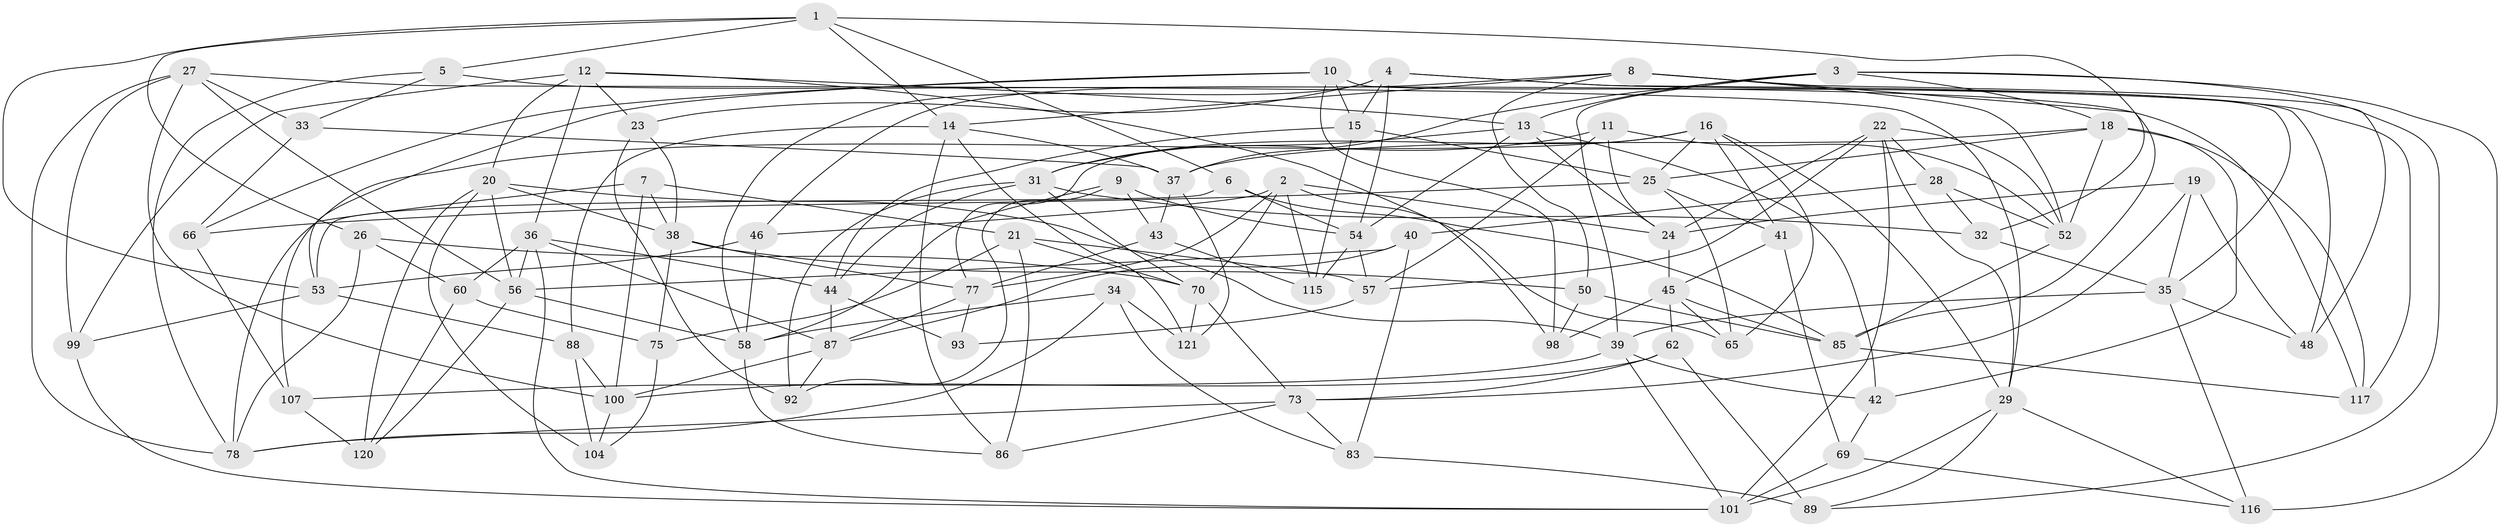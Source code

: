 // Generated by graph-tools (version 1.1) at 2025/24/03/03/25 07:24:24]
// undirected, 81 vertices, 200 edges
graph export_dot {
graph [start="1"]
  node [color=gray90,style=filled];
  1 [super="+30"];
  2 [super="+67"];
  3 [super="+63"];
  4 [super="+81"];
  5;
  6;
  7;
  8 [super="+51"];
  9;
  10 [super="+71"];
  11;
  12 [super="+17"];
  13 [super="+47"];
  14 [super="+91"];
  15 [super="+90"];
  16 [super="+112"];
  18 [super="+61"];
  19;
  20 [super="+59"];
  21 [super="+68"];
  22 [super="+55"];
  23;
  24 [super="+119"];
  25 [super="+49"];
  26;
  27 [super="+94"];
  28;
  29 [super="+76"];
  31 [super="+79"];
  32;
  33;
  34;
  35 [super="+111"];
  36 [super="+103"];
  37 [super="+118"];
  38 [super="+97"];
  39 [super="+114"];
  40;
  41;
  42;
  43;
  44 [super="+84"];
  45 [super="+109"];
  46;
  48;
  50;
  52 [super="+74"];
  53 [super="+64"];
  54 [super="+105"];
  56 [super="+95"];
  57 [super="+80"];
  58 [super="+72"];
  60;
  62;
  65;
  66;
  69;
  70 [super="+113"];
  73 [super="+122"];
  75;
  77 [super="+82"];
  78 [super="+108"];
  83;
  85 [super="+102"];
  86;
  87 [super="+96"];
  88;
  89;
  92;
  93;
  98;
  99;
  100 [super="+110"];
  101 [super="+106"];
  104;
  107;
  115;
  116;
  117;
  120;
  121;
  1 -- 6;
  1 -- 26;
  1 -- 5;
  1 -- 32;
  1 -- 14;
  1 -- 53;
  2 -- 115;
  2 -- 24;
  2 -- 65;
  2 -- 46;
  2 -- 77;
  2 -- 70;
  3 -- 89;
  3 -- 116;
  3 -- 18;
  3 -- 13;
  3 -- 39;
  3 -- 37;
  4 -- 54;
  4 -- 23;
  4 -- 48;
  4 -- 58;
  4 -- 117;
  4 -- 15;
  5 -- 33;
  5 -- 117;
  5 -- 78;
  6 -- 54;
  6 -- 85;
  6 -- 53;
  7 -- 21;
  7 -- 78;
  7 -- 38;
  7 -- 100;
  8 -- 85;
  8 -- 50;
  8 -- 48;
  8 -- 52;
  8 -- 46;
  8 -- 14;
  9 -- 43;
  9 -- 92;
  9 -- 58;
  9 -- 54;
  10 -- 98;
  10 -- 35;
  10 -- 15 [weight=2];
  10 -- 66;
  10 -- 53;
  11 -- 31;
  11 -- 57;
  11 -- 24;
  11 -- 52;
  12 -- 99;
  12 -- 20;
  12 -- 13;
  12 -- 98;
  12 -- 36;
  12 -- 23;
  13 -- 42;
  13 -- 54;
  13 -- 31;
  13 -- 24;
  14 -- 121;
  14 -- 88;
  14 -- 86;
  14 -- 37;
  15 -- 44;
  15 -- 25;
  15 -- 115;
  16 -- 77;
  16 -- 107;
  16 -- 41;
  16 -- 65;
  16 -- 25;
  16 -- 29;
  18 -- 42;
  18 -- 25;
  18 -- 52;
  18 -- 117;
  18 -- 37;
  19 -- 73;
  19 -- 48;
  19 -- 24;
  19 -- 35;
  20 -- 104;
  20 -- 38;
  20 -- 56;
  20 -- 120;
  20 -- 39;
  21 -- 75;
  21 -- 57 [weight=2];
  21 -- 86;
  21 -- 70;
  22 -- 52;
  22 -- 29;
  22 -- 24;
  22 -- 57;
  22 -- 28;
  22 -- 101;
  23 -- 38;
  23 -- 92;
  24 -- 45;
  25 -- 41;
  25 -- 65;
  25 -- 66;
  26 -- 60;
  26 -- 70;
  26 -- 78;
  27 -- 99;
  27 -- 78;
  27 -- 33;
  27 -- 100;
  27 -- 56;
  27 -- 29;
  28 -- 32;
  28 -- 40;
  28 -- 52;
  29 -- 101;
  29 -- 116;
  29 -- 89;
  31 -- 44;
  31 -- 32;
  31 -- 92;
  31 -- 70;
  32 -- 35;
  33 -- 37;
  33 -- 66;
  34 -- 121;
  34 -- 83;
  34 -- 78;
  34 -- 58;
  35 -- 48;
  35 -- 39;
  35 -- 116;
  36 -- 56;
  36 -- 60;
  36 -- 44;
  36 -- 101;
  36 -- 87;
  37 -- 43;
  37 -- 121;
  38 -- 50;
  38 -- 75;
  38 -- 77;
  39 -- 42;
  39 -- 107;
  39 -- 101;
  40 -- 83;
  40 -- 87;
  40 -- 56;
  41 -- 69;
  41 -- 45;
  42 -- 69;
  43 -- 77;
  43 -- 115;
  44 -- 93 [weight=2];
  44 -- 87;
  45 -- 98;
  45 -- 85;
  45 -- 65;
  45 -- 62;
  46 -- 53;
  46 -- 58;
  50 -- 98;
  50 -- 85;
  52 -- 85;
  53 -- 99;
  53 -- 88;
  54 -- 57;
  54 -- 115;
  56 -- 58;
  56 -- 120;
  57 -- 93;
  58 -- 86;
  60 -- 120;
  60 -- 75;
  62 -- 89;
  62 -- 100;
  62 -- 73;
  66 -- 107;
  69 -- 116;
  69 -- 101;
  70 -- 73;
  70 -- 121;
  73 -- 83;
  73 -- 86;
  73 -- 78;
  75 -- 104;
  77 -- 93;
  77 -- 87;
  83 -- 89;
  85 -- 117;
  87 -- 92;
  87 -- 100;
  88 -- 104;
  88 -- 100;
  99 -- 101;
  100 -- 104;
  107 -- 120;
}
